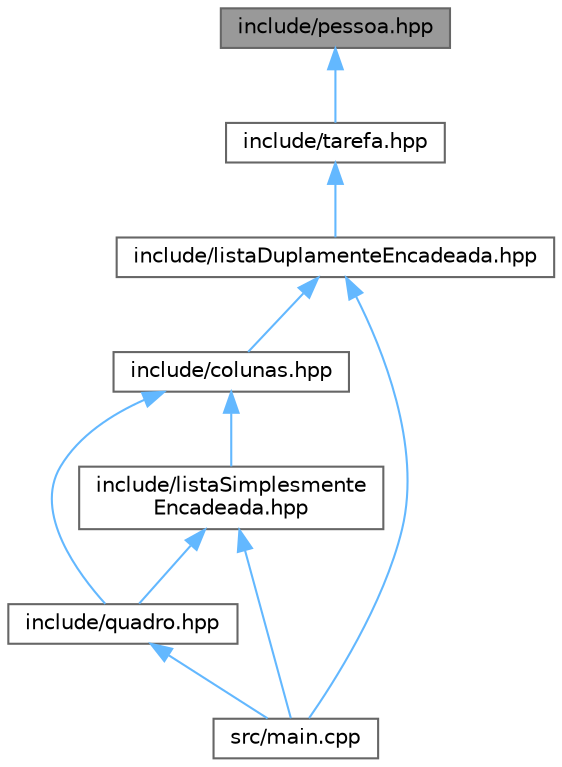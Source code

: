 digraph "include/pessoa.hpp"
{
 // INTERACTIVE_SVG=YES
 // LATEX_PDF_SIZE
  bgcolor="transparent";
  edge [fontname=Helvetica,fontsize=10,labelfontname=Helvetica,labelfontsize=10];
  node [fontname=Helvetica,fontsize=10,shape=box,height=0.2,width=0.4];
  Node1 [id="Node000001",label="include/pessoa.hpp",height=0.2,width=0.4,color="gray40", fillcolor="grey60", style="filled", fontcolor="black",tooltip="Definição das classes Pessoa e Colaborador."];
  Node1 -> Node2 [id="edge10_Node000001_Node000002",dir="back",color="steelblue1",style="solid",tooltip=" "];
  Node2 [id="Node000002",label="include/tarefa.hpp",height=0.2,width=0.4,color="grey40", fillcolor="white", style="filled",URL="$d1/d1b/tarefa_8hpp.html",tooltip="Definição da classe Tarefa."];
  Node2 -> Node3 [id="edge11_Node000002_Node000003",dir="back",color="steelblue1",style="solid",tooltip=" "];
  Node3 [id="Node000003",label="include/listaDuplamenteEncadeada.hpp",height=0.2,width=0.4,color="grey40", fillcolor="white", style="filled",URL="$d1/d7b/lista_duplamente_encadeada_8hpp.html",tooltip="Define a classe ListaDupla e a classe No para implementar uma lista duplamente encadeada de tarefas d..."];
  Node3 -> Node4 [id="edge12_Node000003_Node000004",dir="back",color="steelblue1",style="solid",tooltip=" "];
  Node4 [id="Node000004",label="include/colunas.hpp",height=0.2,width=0.4,color="grey40", fillcolor="white", style="filled",URL="$da/d7b/colunas_8hpp.html",tooltip="Definição das classes Coluna, ColunaNomeada e ColunaArquivo."];
  Node4 -> Node5 [id="edge13_Node000004_Node000005",dir="back",color="steelblue1",style="solid",tooltip=" "];
  Node5 [id="Node000005",label="include/listaSimplesmente\lEncadeada.hpp",height=0.2,width=0.4,color="grey40", fillcolor="white", style="filled",URL="$db/d5f/lista_simplesmente_encadeada_8hpp.html",tooltip="Define a classe Lista e a classe NoSimples para implementar uma lista simplesmente encadeada de colun..."];
  Node5 -> Node6 [id="edge14_Node000005_Node000006",dir="back",color="steelblue1",style="solid",tooltip=" "];
  Node6 [id="Node000006",label="include/quadro.hpp",height=0.2,width=0.4,color="grey40", fillcolor="white", style="filled",URL="$de/d9e/quadro_8hpp.html",tooltip="Define a classe Quadro para representar um quadro de tarefas."];
  Node6 -> Node7 [id="edge15_Node000006_Node000007",dir="back",color="steelblue1",style="solid",tooltip=" "];
  Node7 [id="Node000007",label="src/main.cpp",height=0.2,width=0.4,color="grey40", fillcolor="white", style="filled",URL="$df/d0a/main_8cpp.html",tooltip="Sistema de Gerenciamento de Tarefas."];
  Node5 -> Node7 [id="edge16_Node000005_Node000007",dir="back",color="steelblue1",style="solid",tooltip=" "];
  Node4 -> Node6 [id="edge17_Node000004_Node000006",dir="back",color="steelblue1",style="solid",tooltip=" "];
  Node3 -> Node7 [id="edge18_Node000003_Node000007",dir="back",color="steelblue1",style="solid",tooltip=" "];
}
